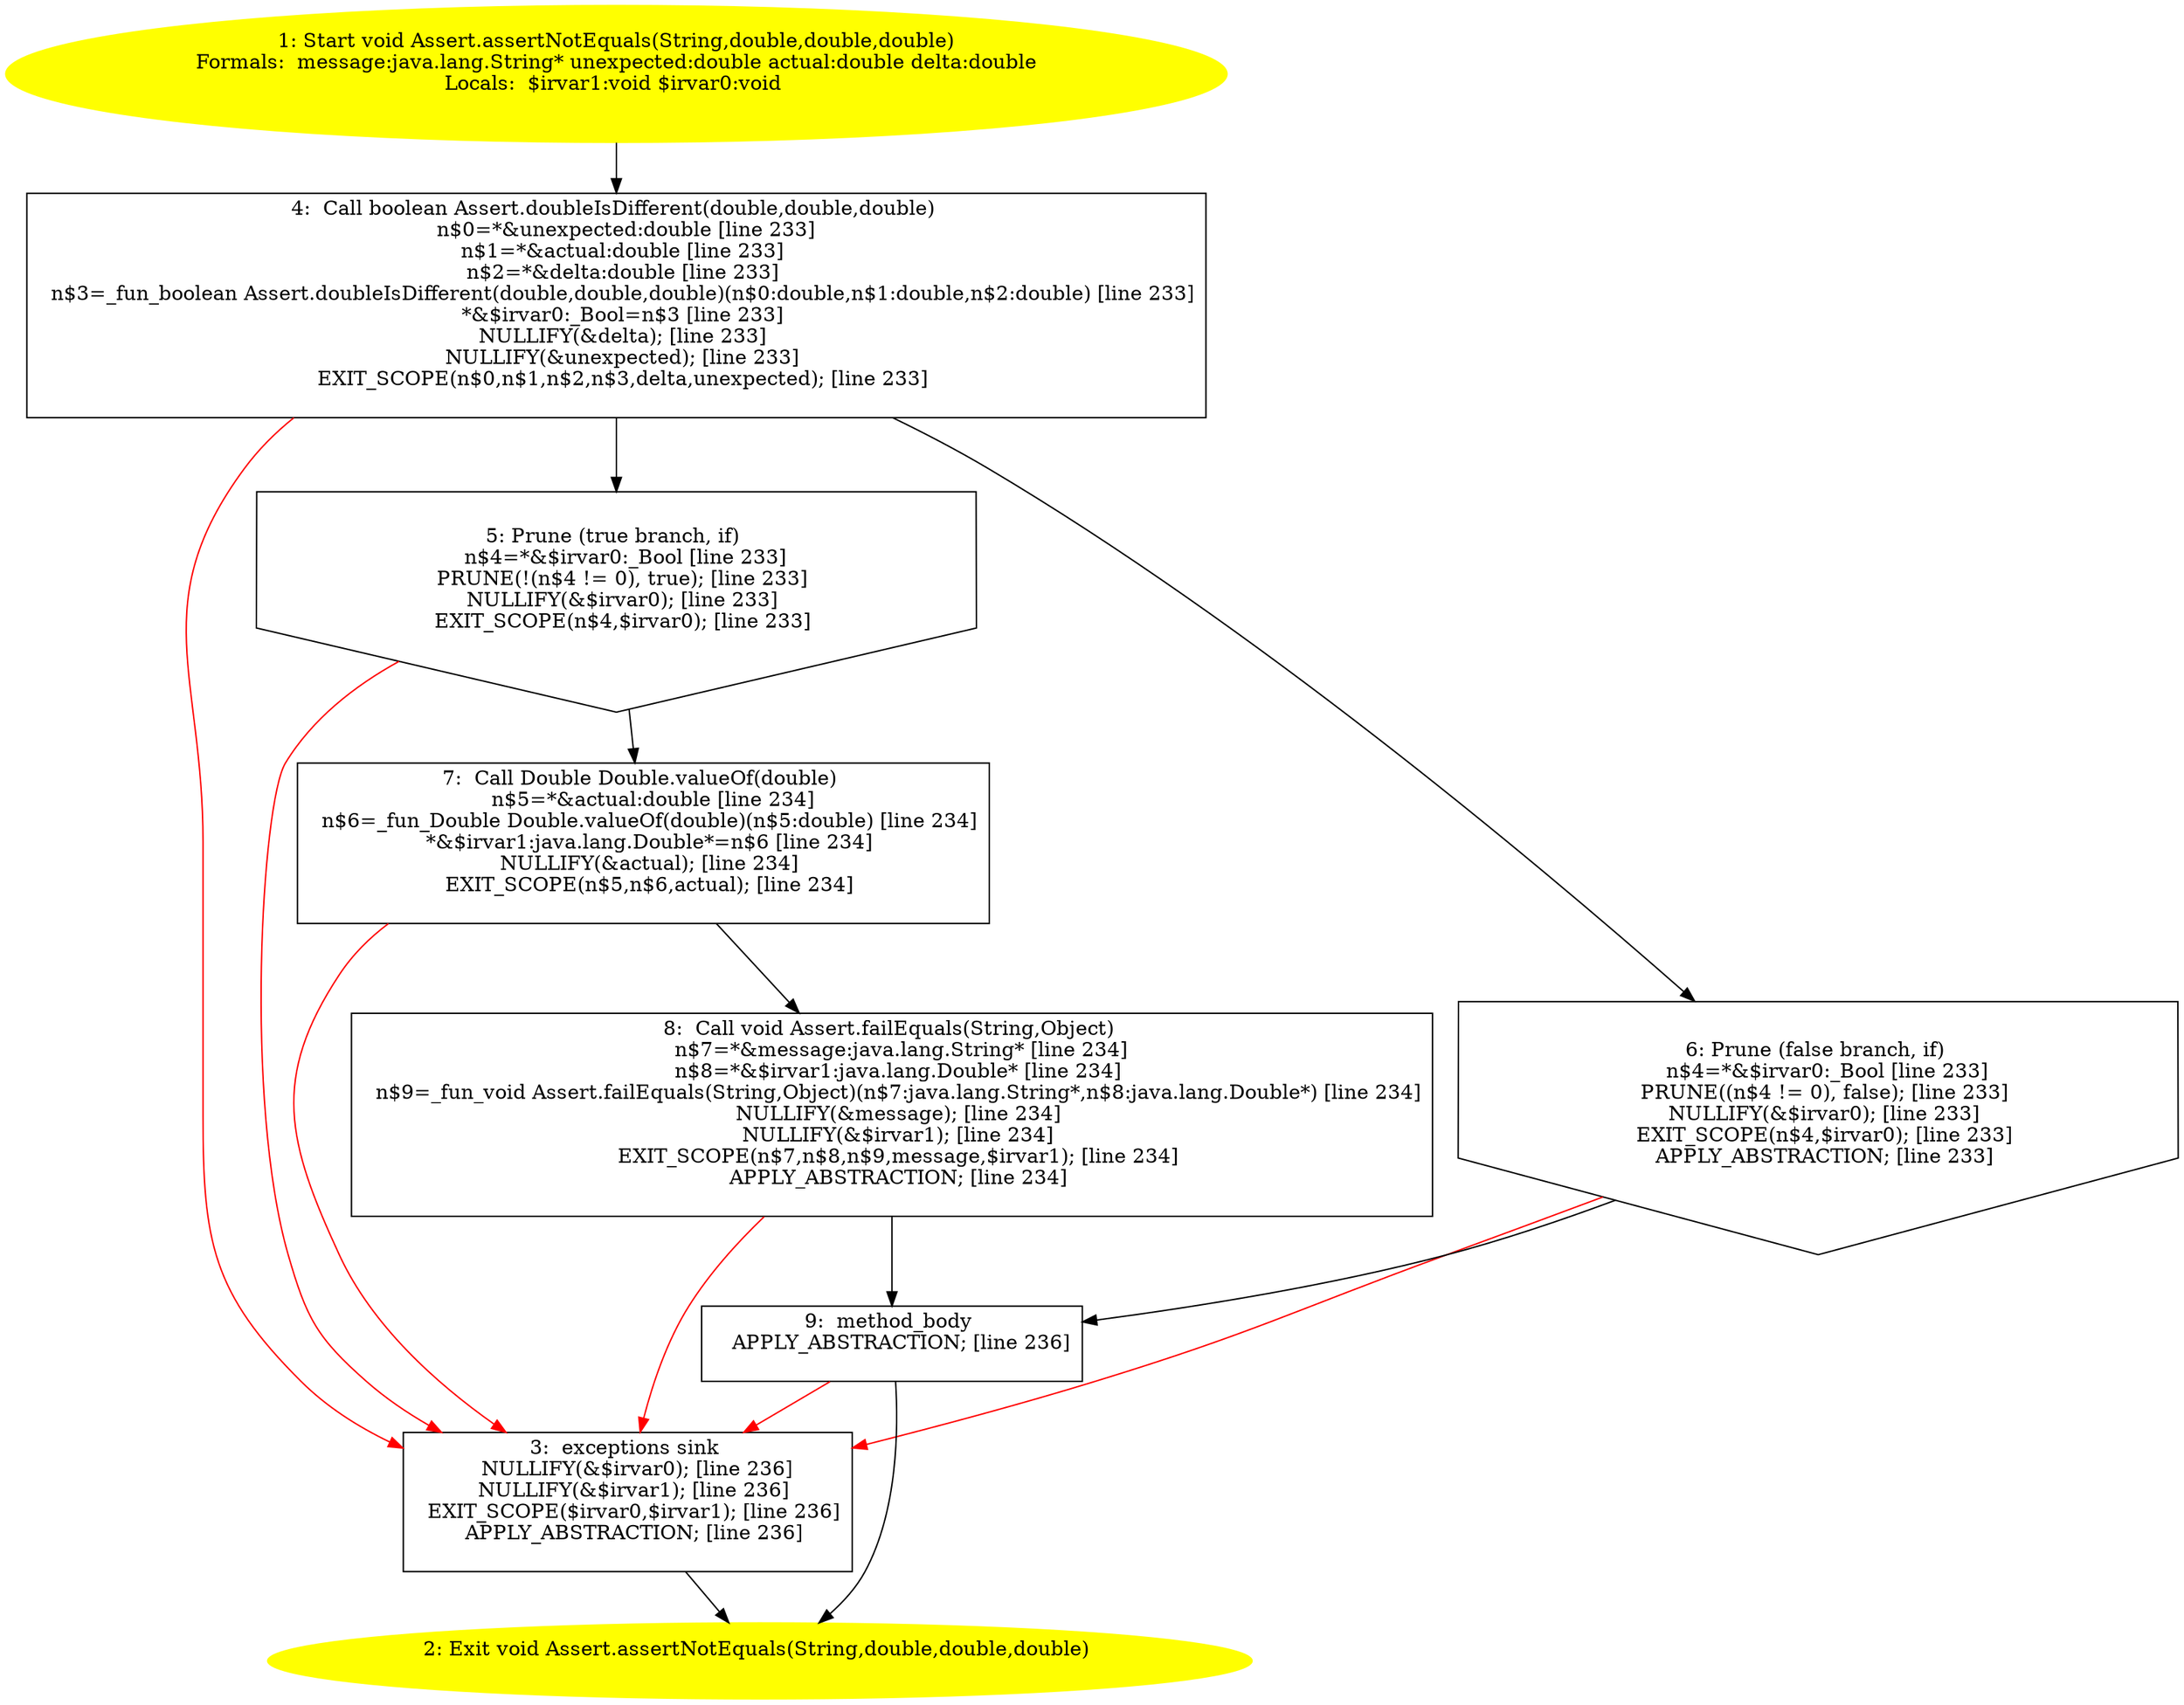 /* @generated */
digraph cfg {
"org.junit.Assert.assertNotEquals(java.lang.String,double,double,double):void.eb3c977c640cda3f477cee391b3e6bfe_1" [label="1: Start void Assert.assertNotEquals(String,double,double,double)\nFormals:  message:java.lang.String* unexpected:double actual:double delta:double\nLocals:  $irvar1:void $irvar0:void \n  " color=yellow style=filled]
	

	 "org.junit.Assert.assertNotEquals(java.lang.String,double,double,double):void.eb3c977c640cda3f477cee391b3e6bfe_1" -> "org.junit.Assert.assertNotEquals(java.lang.String,double,double,double):void.eb3c977c640cda3f477cee391b3e6bfe_4" ;
"org.junit.Assert.assertNotEquals(java.lang.String,double,double,double):void.eb3c977c640cda3f477cee391b3e6bfe_2" [label="2: Exit void Assert.assertNotEquals(String,double,double,double) \n  " color=yellow style=filled]
	

"org.junit.Assert.assertNotEquals(java.lang.String,double,double,double):void.eb3c977c640cda3f477cee391b3e6bfe_3" [label="3:  exceptions sink \n   NULLIFY(&$irvar0); [line 236]\n  NULLIFY(&$irvar1); [line 236]\n  EXIT_SCOPE($irvar0,$irvar1); [line 236]\n  APPLY_ABSTRACTION; [line 236]\n " shape="box"]
	

	 "org.junit.Assert.assertNotEquals(java.lang.String,double,double,double):void.eb3c977c640cda3f477cee391b3e6bfe_3" -> "org.junit.Assert.assertNotEquals(java.lang.String,double,double,double):void.eb3c977c640cda3f477cee391b3e6bfe_2" ;
"org.junit.Assert.assertNotEquals(java.lang.String,double,double,double):void.eb3c977c640cda3f477cee391b3e6bfe_4" [label="4:  Call boolean Assert.doubleIsDifferent(double,double,double) \n   n$0=*&unexpected:double [line 233]\n  n$1=*&actual:double [line 233]\n  n$2=*&delta:double [line 233]\n  n$3=_fun_boolean Assert.doubleIsDifferent(double,double,double)(n$0:double,n$1:double,n$2:double) [line 233]\n  *&$irvar0:_Bool=n$3 [line 233]\n  NULLIFY(&delta); [line 233]\n  NULLIFY(&unexpected); [line 233]\n  EXIT_SCOPE(n$0,n$1,n$2,n$3,delta,unexpected); [line 233]\n " shape="box"]
	

	 "org.junit.Assert.assertNotEquals(java.lang.String,double,double,double):void.eb3c977c640cda3f477cee391b3e6bfe_4" -> "org.junit.Assert.assertNotEquals(java.lang.String,double,double,double):void.eb3c977c640cda3f477cee391b3e6bfe_5" ;
	 "org.junit.Assert.assertNotEquals(java.lang.String,double,double,double):void.eb3c977c640cda3f477cee391b3e6bfe_4" -> "org.junit.Assert.assertNotEquals(java.lang.String,double,double,double):void.eb3c977c640cda3f477cee391b3e6bfe_6" ;
	 "org.junit.Assert.assertNotEquals(java.lang.String,double,double,double):void.eb3c977c640cda3f477cee391b3e6bfe_4" -> "org.junit.Assert.assertNotEquals(java.lang.String,double,double,double):void.eb3c977c640cda3f477cee391b3e6bfe_3" [color="red" ];
"org.junit.Assert.assertNotEquals(java.lang.String,double,double,double):void.eb3c977c640cda3f477cee391b3e6bfe_5" [label="5: Prune (true branch, if) \n   n$4=*&$irvar0:_Bool [line 233]\n  PRUNE(!(n$4 != 0), true); [line 233]\n  NULLIFY(&$irvar0); [line 233]\n  EXIT_SCOPE(n$4,$irvar0); [line 233]\n " shape="invhouse"]
	

	 "org.junit.Assert.assertNotEquals(java.lang.String,double,double,double):void.eb3c977c640cda3f477cee391b3e6bfe_5" -> "org.junit.Assert.assertNotEquals(java.lang.String,double,double,double):void.eb3c977c640cda3f477cee391b3e6bfe_7" ;
	 "org.junit.Assert.assertNotEquals(java.lang.String,double,double,double):void.eb3c977c640cda3f477cee391b3e6bfe_5" -> "org.junit.Assert.assertNotEquals(java.lang.String,double,double,double):void.eb3c977c640cda3f477cee391b3e6bfe_3" [color="red" ];
"org.junit.Assert.assertNotEquals(java.lang.String,double,double,double):void.eb3c977c640cda3f477cee391b3e6bfe_6" [label="6: Prune (false branch, if) \n   n$4=*&$irvar0:_Bool [line 233]\n  PRUNE((n$4 != 0), false); [line 233]\n  NULLIFY(&$irvar0); [line 233]\n  EXIT_SCOPE(n$4,$irvar0); [line 233]\n  APPLY_ABSTRACTION; [line 233]\n " shape="invhouse"]
	

	 "org.junit.Assert.assertNotEquals(java.lang.String,double,double,double):void.eb3c977c640cda3f477cee391b3e6bfe_6" -> "org.junit.Assert.assertNotEquals(java.lang.String,double,double,double):void.eb3c977c640cda3f477cee391b3e6bfe_9" ;
	 "org.junit.Assert.assertNotEquals(java.lang.String,double,double,double):void.eb3c977c640cda3f477cee391b3e6bfe_6" -> "org.junit.Assert.assertNotEquals(java.lang.String,double,double,double):void.eb3c977c640cda3f477cee391b3e6bfe_3" [color="red" ];
"org.junit.Assert.assertNotEquals(java.lang.String,double,double,double):void.eb3c977c640cda3f477cee391b3e6bfe_7" [label="7:  Call Double Double.valueOf(double) \n   n$5=*&actual:double [line 234]\n  n$6=_fun_Double Double.valueOf(double)(n$5:double) [line 234]\n  *&$irvar1:java.lang.Double*=n$6 [line 234]\n  NULLIFY(&actual); [line 234]\n  EXIT_SCOPE(n$5,n$6,actual); [line 234]\n " shape="box"]
	

	 "org.junit.Assert.assertNotEquals(java.lang.String,double,double,double):void.eb3c977c640cda3f477cee391b3e6bfe_7" -> "org.junit.Assert.assertNotEquals(java.lang.String,double,double,double):void.eb3c977c640cda3f477cee391b3e6bfe_8" ;
	 "org.junit.Assert.assertNotEquals(java.lang.String,double,double,double):void.eb3c977c640cda3f477cee391b3e6bfe_7" -> "org.junit.Assert.assertNotEquals(java.lang.String,double,double,double):void.eb3c977c640cda3f477cee391b3e6bfe_3" [color="red" ];
"org.junit.Assert.assertNotEquals(java.lang.String,double,double,double):void.eb3c977c640cda3f477cee391b3e6bfe_8" [label="8:  Call void Assert.failEquals(String,Object) \n   n$7=*&message:java.lang.String* [line 234]\n  n$8=*&$irvar1:java.lang.Double* [line 234]\n  n$9=_fun_void Assert.failEquals(String,Object)(n$7:java.lang.String*,n$8:java.lang.Double*) [line 234]\n  NULLIFY(&message); [line 234]\n  NULLIFY(&$irvar1); [line 234]\n  EXIT_SCOPE(n$7,n$8,n$9,message,$irvar1); [line 234]\n  APPLY_ABSTRACTION; [line 234]\n " shape="box"]
	

	 "org.junit.Assert.assertNotEquals(java.lang.String,double,double,double):void.eb3c977c640cda3f477cee391b3e6bfe_8" -> "org.junit.Assert.assertNotEquals(java.lang.String,double,double,double):void.eb3c977c640cda3f477cee391b3e6bfe_9" ;
	 "org.junit.Assert.assertNotEquals(java.lang.String,double,double,double):void.eb3c977c640cda3f477cee391b3e6bfe_8" -> "org.junit.Assert.assertNotEquals(java.lang.String,double,double,double):void.eb3c977c640cda3f477cee391b3e6bfe_3" [color="red" ];
"org.junit.Assert.assertNotEquals(java.lang.String,double,double,double):void.eb3c977c640cda3f477cee391b3e6bfe_9" [label="9:  method_body \n   APPLY_ABSTRACTION; [line 236]\n " shape="box"]
	

	 "org.junit.Assert.assertNotEquals(java.lang.String,double,double,double):void.eb3c977c640cda3f477cee391b3e6bfe_9" -> "org.junit.Assert.assertNotEquals(java.lang.String,double,double,double):void.eb3c977c640cda3f477cee391b3e6bfe_2" ;
	 "org.junit.Assert.assertNotEquals(java.lang.String,double,double,double):void.eb3c977c640cda3f477cee391b3e6bfe_9" -> "org.junit.Assert.assertNotEquals(java.lang.String,double,double,double):void.eb3c977c640cda3f477cee391b3e6bfe_3" [color="red" ];
}
